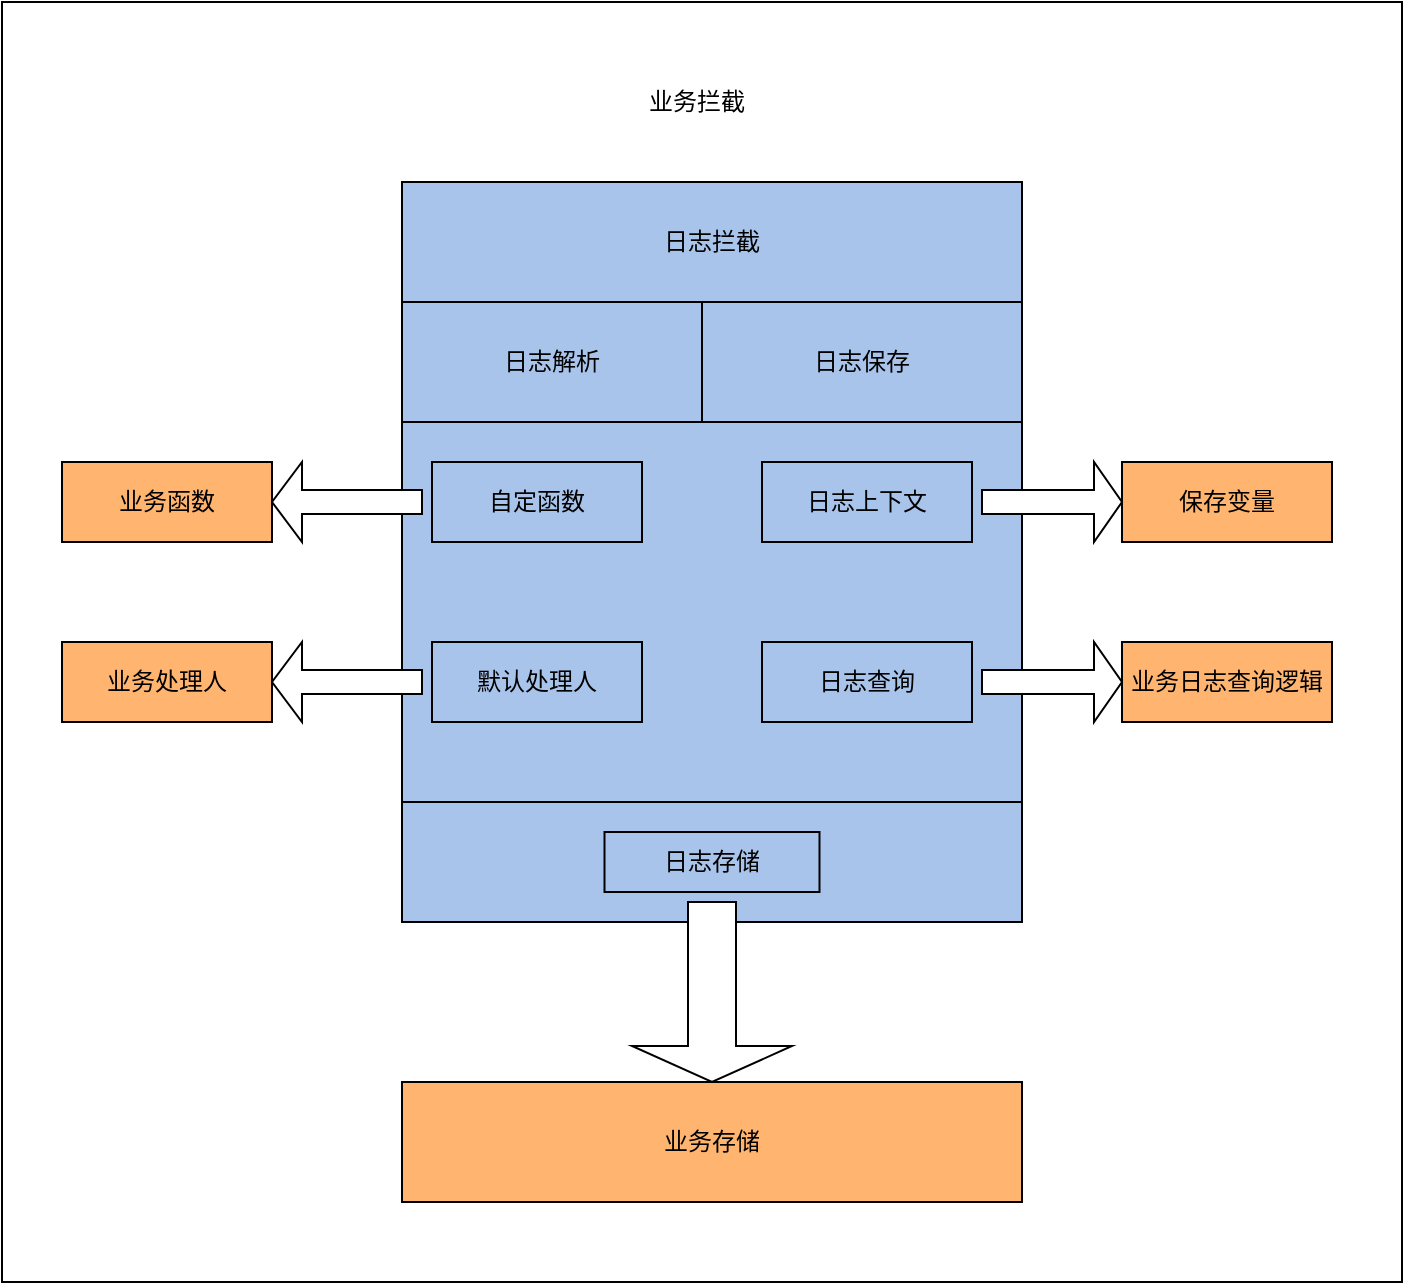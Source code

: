 <mxfile version="17.4.6" type="github">
  <diagram id="M2J54aH_kBlXoppGelAj" name="Page-1">
    <mxGraphModel dx="1678" dy="875" grid="1" gridSize="10" guides="1" tooltips="1" connect="1" arrows="1" fold="1" page="1" pageScale="1" pageWidth="827" pageHeight="1169" math="0" shadow="0">
      <root>
        <mxCell id="0" />
        <mxCell id="1" parent="0" />
        <mxCell id="TXuVa48bCFsw6Jjm-vho-4" value="" style="rounded=0;whiteSpace=wrap;html=1;" vertex="1" parent="1">
          <mxGeometry x="50" y="40" width="700" height="640" as="geometry" />
        </mxCell>
        <mxCell id="TXuVa48bCFsw6Jjm-vho-6" value="" style="rounded=0;whiteSpace=wrap;html=1;fillColor=#A9C4EB;" vertex="1" parent="1">
          <mxGeometry x="250" y="130" width="310" height="370" as="geometry" />
        </mxCell>
        <mxCell id="TXuVa48bCFsw6Jjm-vho-7" value="日志拦截" style="rounded=0;whiteSpace=wrap;html=1;fillColor=#A9C4EB;" vertex="1" parent="1">
          <mxGeometry x="250" y="130" width="310" height="60" as="geometry" />
        </mxCell>
        <mxCell id="TXuVa48bCFsw6Jjm-vho-8" value="日志解析" style="rounded=0;whiteSpace=wrap;html=1;fillColor=#A9C4EB;" vertex="1" parent="1">
          <mxGeometry x="250" y="190" width="150" height="60" as="geometry" />
        </mxCell>
        <mxCell id="TXuVa48bCFsw6Jjm-vho-9" value="日志保存" style="rounded=0;whiteSpace=wrap;html=1;fillColor=#A9C4EB;" vertex="1" parent="1">
          <mxGeometry x="400" y="190" width="160" height="60" as="geometry" />
        </mxCell>
        <mxCell id="TXuVa48bCFsw6Jjm-vho-10" value="" style="rounded=0;whiteSpace=wrap;html=1;fillColor=#A9C4EB;" vertex="1" parent="1">
          <mxGeometry x="250" y="440" width="310" height="60" as="geometry" />
        </mxCell>
        <mxCell id="TXuVa48bCFsw6Jjm-vho-11" value="自定函数" style="rounded=0;whiteSpace=wrap;html=1;fillColor=#A9C4EB;" vertex="1" parent="1">
          <mxGeometry x="265" y="270" width="105" height="40" as="geometry" />
        </mxCell>
        <mxCell id="TXuVa48bCFsw6Jjm-vho-12" value="默认处理人" style="rounded=0;whiteSpace=wrap;html=1;fillColor=#A9C4EB;" vertex="1" parent="1">
          <mxGeometry x="265" y="360" width="105" height="40" as="geometry" />
        </mxCell>
        <mxCell id="TXuVa48bCFsw6Jjm-vho-15" value="日志上下文" style="rounded=0;whiteSpace=wrap;html=1;fillColor=#A9C4EB;" vertex="1" parent="1">
          <mxGeometry x="430" y="270" width="105" height="40" as="geometry" />
        </mxCell>
        <mxCell id="TXuVa48bCFsw6Jjm-vho-16" value="日志查询" style="rounded=0;whiteSpace=wrap;html=1;fillColor=#A9C4EB;" vertex="1" parent="1">
          <mxGeometry x="430" y="360" width="105" height="40" as="geometry" />
        </mxCell>
        <mxCell id="TXuVa48bCFsw6Jjm-vho-17" value="日志存储" style="rounded=0;whiteSpace=wrap;html=1;fillColor=#A9C4EB;" vertex="1" parent="1">
          <mxGeometry x="351.25" y="455" width="107.5" height="30" as="geometry" />
        </mxCell>
        <mxCell id="TXuVa48bCFsw6Jjm-vho-18" value="业务函数" style="rounded=0;whiteSpace=wrap;html=1;fillColor=#FFB570;" vertex="1" parent="1">
          <mxGeometry x="80" y="270" width="105" height="40" as="geometry" />
        </mxCell>
        <mxCell id="TXuVa48bCFsw6Jjm-vho-19" value="业务处理人" style="rounded=0;whiteSpace=wrap;html=1;fillColor=#FFB570;" vertex="1" parent="1">
          <mxGeometry x="80" y="360" width="105" height="40" as="geometry" />
        </mxCell>
        <mxCell id="TXuVa48bCFsw6Jjm-vho-20" value="保存变量" style="rounded=0;whiteSpace=wrap;html=1;fillColor=#FFB570;" vertex="1" parent="1">
          <mxGeometry x="610" y="270" width="105" height="40" as="geometry" />
        </mxCell>
        <mxCell id="TXuVa48bCFsw6Jjm-vho-21" value="业务日志查询逻辑" style="rounded=0;whiteSpace=wrap;html=1;fillColor=#FFB570;" vertex="1" parent="1">
          <mxGeometry x="610" y="360" width="105" height="40" as="geometry" />
        </mxCell>
        <mxCell id="TXuVa48bCFsw6Jjm-vho-22" value="业务存储" style="rounded=0;whiteSpace=wrap;html=1;fillColor=#FFB570;" vertex="1" parent="1">
          <mxGeometry x="250" y="580" width="310" height="60" as="geometry" />
        </mxCell>
        <mxCell id="TXuVa48bCFsw6Jjm-vho-23" value="业务拦截" style="text;html=1;strokeColor=none;fillColor=none;align=center;verticalAlign=middle;whiteSpace=wrap;rounded=0;" vertex="1" parent="1">
          <mxGeometry x="345" y="70" width="105" height="40" as="geometry" />
        </mxCell>
        <mxCell id="TXuVa48bCFsw6Jjm-vho-24" value="" style="shape=singleArrow;whiteSpace=wrap;html=1;" vertex="1" parent="1">
          <mxGeometry x="540" y="270" width="70" height="40" as="geometry" />
        </mxCell>
        <mxCell id="TXuVa48bCFsw6Jjm-vho-25" value="" style="shape=singleArrow;whiteSpace=wrap;html=1;" vertex="1" parent="1">
          <mxGeometry x="540" y="360" width="70" height="40" as="geometry" />
        </mxCell>
        <mxCell id="TXuVa48bCFsw6Jjm-vho-26" value="" style="shape=singleArrow;direction=west;whiteSpace=wrap;html=1;" vertex="1" parent="1">
          <mxGeometry x="185" y="270" width="75" height="40" as="geometry" />
        </mxCell>
        <mxCell id="TXuVa48bCFsw6Jjm-vho-27" value="" style="shape=singleArrow;direction=west;whiteSpace=wrap;html=1;" vertex="1" parent="1">
          <mxGeometry x="185" y="360" width="75" height="40" as="geometry" />
        </mxCell>
        <mxCell id="TXuVa48bCFsw6Jjm-vho-29" value="" style="shape=singleArrow;direction=south;whiteSpace=wrap;html=1;" vertex="1" parent="1">
          <mxGeometry x="365" y="490" width="80" height="90" as="geometry" />
        </mxCell>
      </root>
    </mxGraphModel>
  </diagram>
</mxfile>
